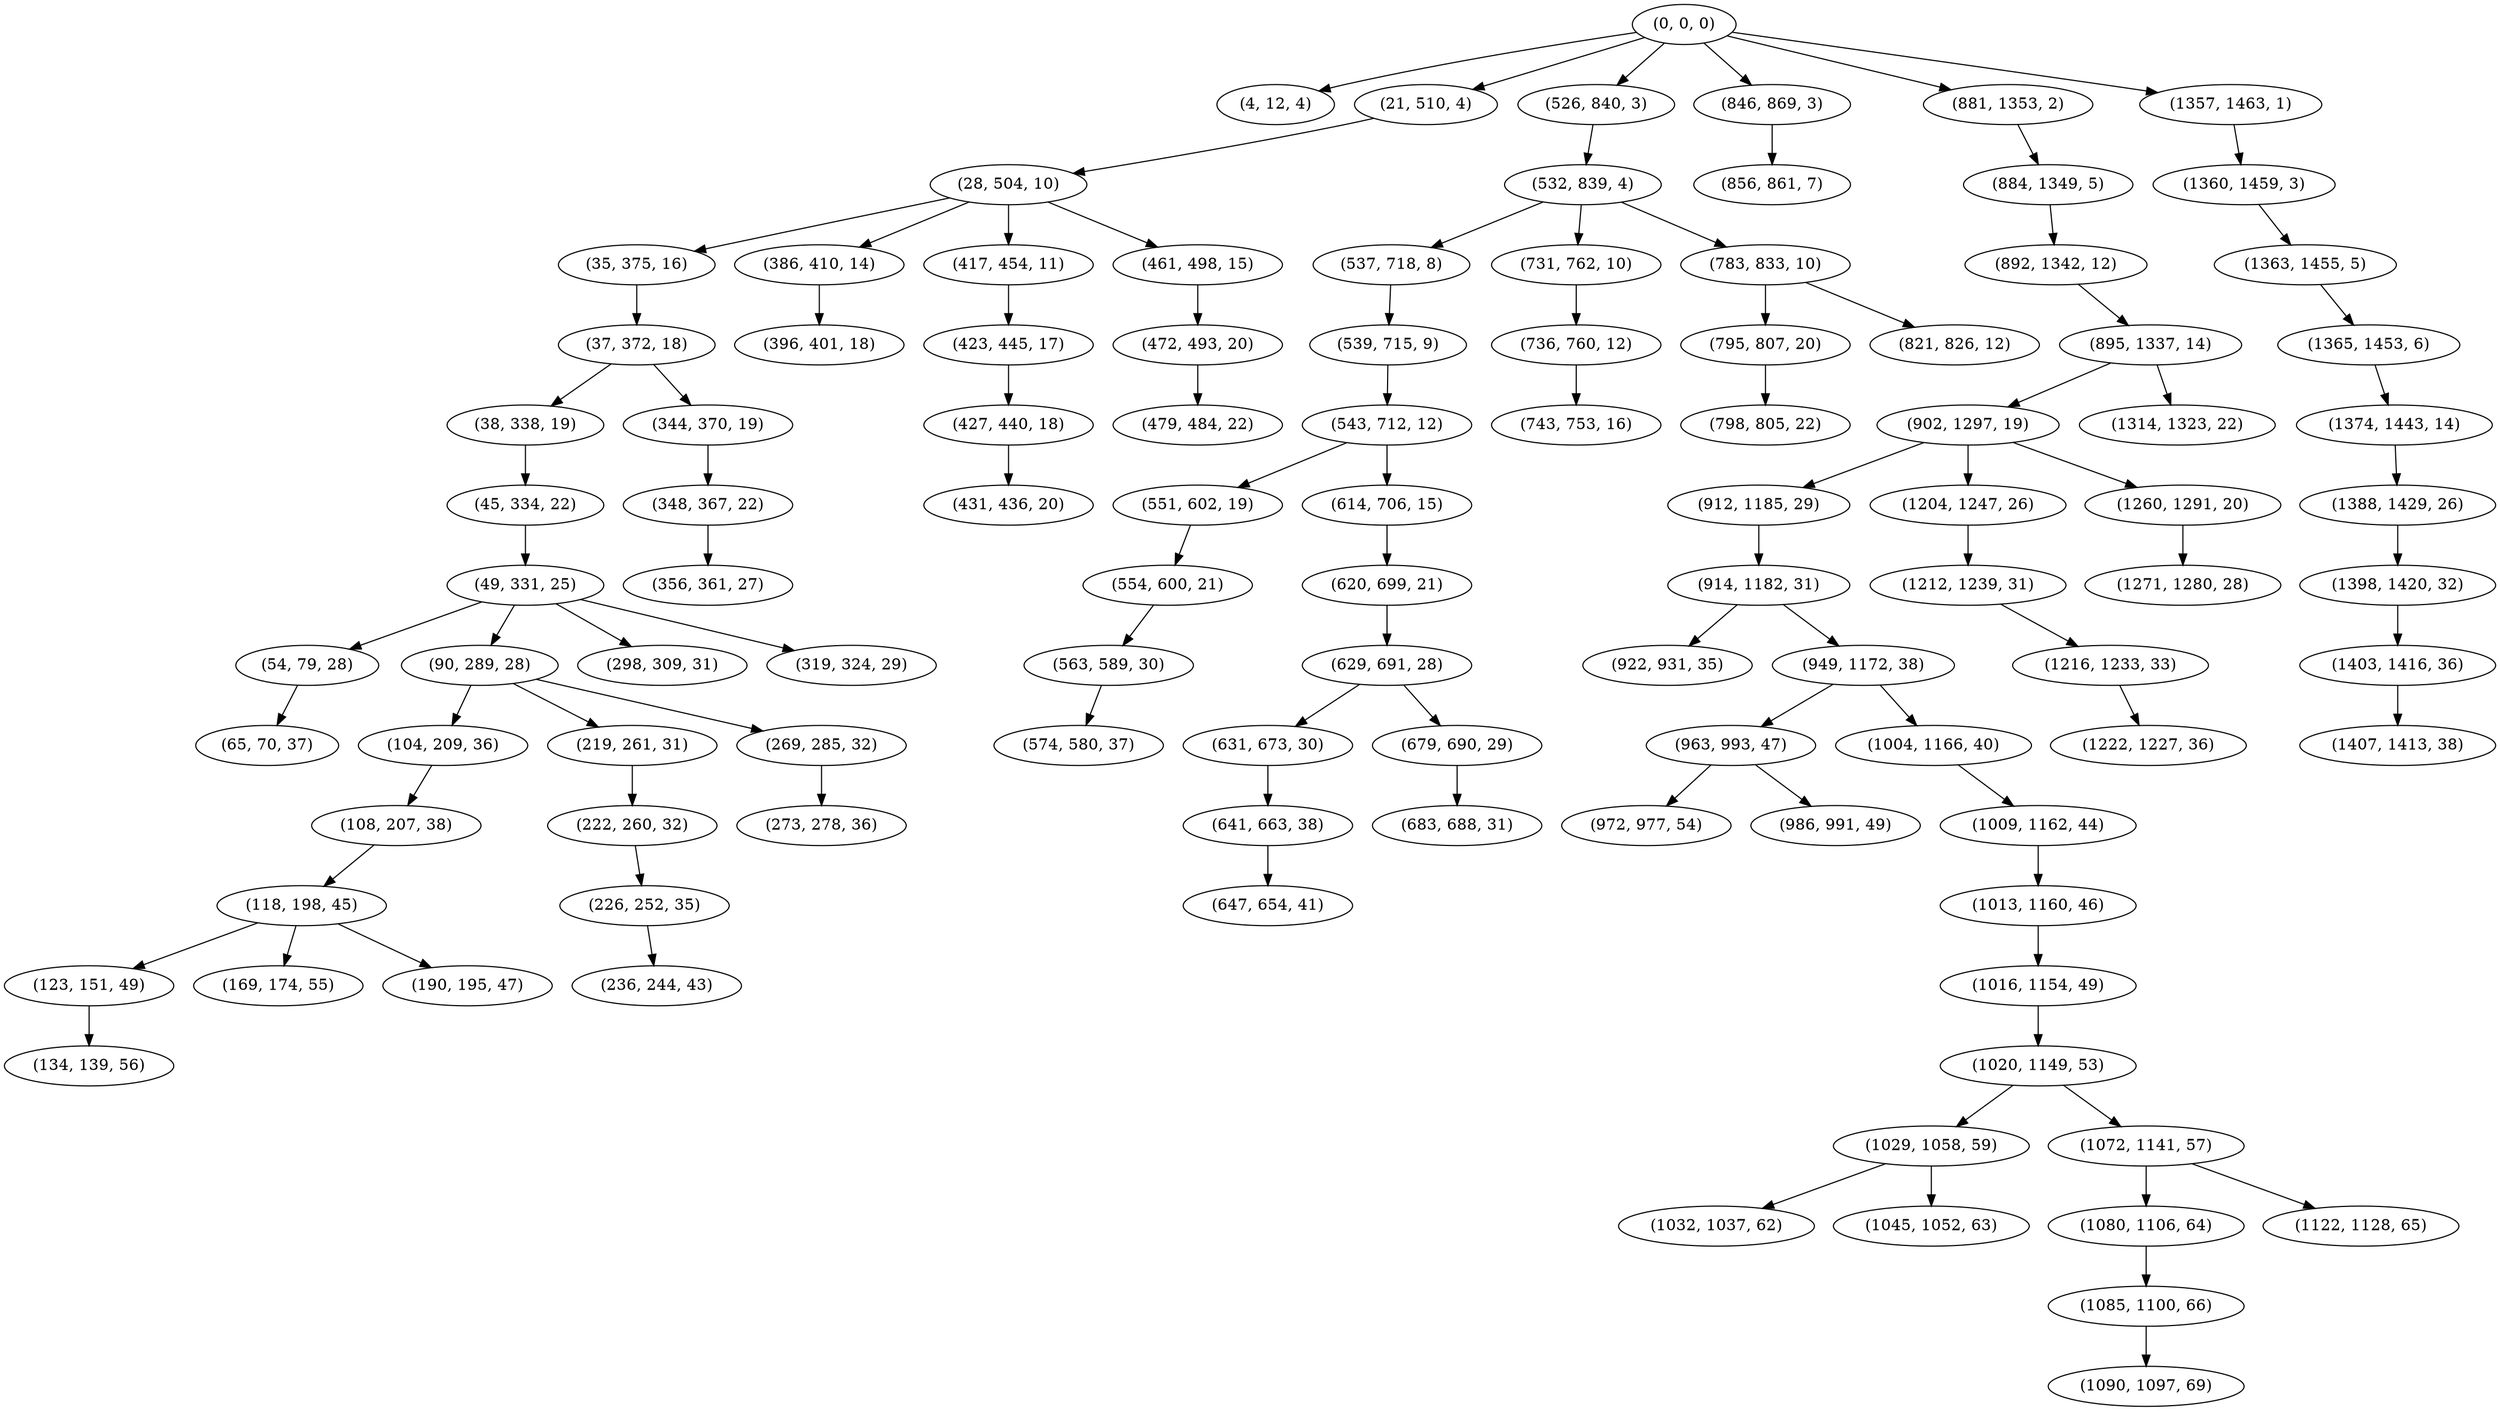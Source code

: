 digraph tree {
    "(0, 0, 0)";
    "(4, 12, 4)";
    "(21, 510, 4)";
    "(28, 504, 10)";
    "(35, 375, 16)";
    "(37, 372, 18)";
    "(38, 338, 19)";
    "(45, 334, 22)";
    "(49, 331, 25)";
    "(54, 79, 28)";
    "(65, 70, 37)";
    "(90, 289, 28)";
    "(104, 209, 36)";
    "(108, 207, 38)";
    "(118, 198, 45)";
    "(123, 151, 49)";
    "(134, 139, 56)";
    "(169, 174, 55)";
    "(190, 195, 47)";
    "(219, 261, 31)";
    "(222, 260, 32)";
    "(226, 252, 35)";
    "(236, 244, 43)";
    "(269, 285, 32)";
    "(273, 278, 36)";
    "(298, 309, 31)";
    "(319, 324, 29)";
    "(344, 370, 19)";
    "(348, 367, 22)";
    "(356, 361, 27)";
    "(386, 410, 14)";
    "(396, 401, 18)";
    "(417, 454, 11)";
    "(423, 445, 17)";
    "(427, 440, 18)";
    "(431, 436, 20)";
    "(461, 498, 15)";
    "(472, 493, 20)";
    "(479, 484, 22)";
    "(526, 840, 3)";
    "(532, 839, 4)";
    "(537, 718, 8)";
    "(539, 715, 9)";
    "(543, 712, 12)";
    "(551, 602, 19)";
    "(554, 600, 21)";
    "(563, 589, 30)";
    "(574, 580, 37)";
    "(614, 706, 15)";
    "(620, 699, 21)";
    "(629, 691, 28)";
    "(631, 673, 30)";
    "(641, 663, 38)";
    "(647, 654, 41)";
    "(679, 690, 29)";
    "(683, 688, 31)";
    "(731, 762, 10)";
    "(736, 760, 12)";
    "(743, 753, 16)";
    "(783, 833, 10)";
    "(795, 807, 20)";
    "(798, 805, 22)";
    "(821, 826, 12)";
    "(846, 869, 3)";
    "(856, 861, 7)";
    "(881, 1353, 2)";
    "(884, 1349, 5)";
    "(892, 1342, 12)";
    "(895, 1337, 14)";
    "(902, 1297, 19)";
    "(912, 1185, 29)";
    "(914, 1182, 31)";
    "(922, 931, 35)";
    "(949, 1172, 38)";
    "(963, 993, 47)";
    "(972, 977, 54)";
    "(986, 991, 49)";
    "(1004, 1166, 40)";
    "(1009, 1162, 44)";
    "(1013, 1160, 46)";
    "(1016, 1154, 49)";
    "(1020, 1149, 53)";
    "(1029, 1058, 59)";
    "(1032, 1037, 62)";
    "(1045, 1052, 63)";
    "(1072, 1141, 57)";
    "(1080, 1106, 64)";
    "(1085, 1100, 66)";
    "(1090, 1097, 69)";
    "(1122, 1128, 65)";
    "(1204, 1247, 26)";
    "(1212, 1239, 31)";
    "(1216, 1233, 33)";
    "(1222, 1227, 36)";
    "(1260, 1291, 20)";
    "(1271, 1280, 28)";
    "(1314, 1323, 22)";
    "(1357, 1463, 1)";
    "(1360, 1459, 3)";
    "(1363, 1455, 5)";
    "(1365, 1453, 6)";
    "(1374, 1443, 14)";
    "(1388, 1429, 26)";
    "(1398, 1420, 32)";
    "(1403, 1416, 36)";
    "(1407, 1413, 38)";
    "(0, 0, 0)" -> "(4, 12, 4)";
    "(0, 0, 0)" -> "(21, 510, 4)";
    "(0, 0, 0)" -> "(526, 840, 3)";
    "(0, 0, 0)" -> "(846, 869, 3)";
    "(0, 0, 0)" -> "(881, 1353, 2)";
    "(0, 0, 0)" -> "(1357, 1463, 1)";
    "(21, 510, 4)" -> "(28, 504, 10)";
    "(28, 504, 10)" -> "(35, 375, 16)";
    "(28, 504, 10)" -> "(386, 410, 14)";
    "(28, 504, 10)" -> "(417, 454, 11)";
    "(28, 504, 10)" -> "(461, 498, 15)";
    "(35, 375, 16)" -> "(37, 372, 18)";
    "(37, 372, 18)" -> "(38, 338, 19)";
    "(37, 372, 18)" -> "(344, 370, 19)";
    "(38, 338, 19)" -> "(45, 334, 22)";
    "(45, 334, 22)" -> "(49, 331, 25)";
    "(49, 331, 25)" -> "(54, 79, 28)";
    "(49, 331, 25)" -> "(90, 289, 28)";
    "(49, 331, 25)" -> "(298, 309, 31)";
    "(49, 331, 25)" -> "(319, 324, 29)";
    "(54, 79, 28)" -> "(65, 70, 37)";
    "(90, 289, 28)" -> "(104, 209, 36)";
    "(90, 289, 28)" -> "(219, 261, 31)";
    "(90, 289, 28)" -> "(269, 285, 32)";
    "(104, 209, 36)" -> "(108, 207, 38)";
    "(108, 207, 38)" -> "(118, 198, 45)";
    "(118, 198, 45)" -> "(123, 151, 49)";
    "(118, 198, 45)" -> "(169, 174, 55)";
    "(118, 198, 45)" -> "(190, 195, 47)";
    "(123, 151, 49)" -> "(134, 139, 56)";
    "(219, 261, 31)" -> "(222, 260, 32)";
    "(222, 260, 32)" -> "(226, 252, 35)";
    "(226, 252, 35)" -> "(236, 244, 43)";
    "(269, 285, 32)" -> "(273, 278, 36)";
    "(344, 370, 19)" -> "(348, 367, 22)";
    "(348, 367, 22)" -> "(356, 361, 27)";
    "(386, 410, 14)" -> "(396, 401, 18)";
    "(417, 454, 11)" -> "(423, 445, 17)";
    "(423, 445, 17)" -> "(427, 440, 18)";
    "(427, 440, 18)" -> "(431, 436, 20)";
    "(461, 498, 15)" -> "(472, 493, 20)";
    "(472, 493, 20)" -> "(479, 484, 22)";
    "(526, 840, 3)" -> "(532, 839, 4)";
    "(532, 839, 4)" -> "(537, 718, 8)";
    "(532, 839, 4)" -> "(731, 762, 10)";
    "(532, 839, 4)" -> "(783, 833, 10)";
    "(537, 718, 8)" -> "(539, 715, 9)";
    "(539, 715, 9)" -> "(543, 712, 12)";
    "(543, 712, 12)" -> "(551, 602, 19)";
    "(543, 712, 12)" -> "(614, 706, 15)";
    "(551, 602, 19)" -> "(554, 600, 21)";
    "(554, 600, 21)" -> "(563, 589, 30)";
    "(563, 589, 30)" -> "(574, 580, 37)";
    "(614, 706, 15)" -> "(620, 699, 21)";
    "(620, 699, 21)" -> "(629, 691, 28)";
    "(629, 691, 28)" -> "(631, 673, 30)";
    "(629, 691, 28)" -> "(679, 690, 29)";
    "(631, 673, 30)" -> "(641, 663, 38)";
    "(641, 663, 38)" -> "(647, 654, 41)";
    "(679, 690, 29)" -> "(683, 688, 31)";
    "(731, 762, 10)" -> "(736, 760, 12)";
    "(736, 760, 12)" -> "(743, 753, 16)";
    "(783, 833, 10)" -> "(795, 807, 20)";
    "(783, 833, 10)" -> "(821, 826, 12)";
    "(795, 807, 20)" -> "(798, 805, 22)";
    "(846, 869, 3)" -> "(856, 861, 7)";
    "(881, 1353, 2)" -> "(884, 1349, 5)";
    "(884, 1349, 5)" -> "(892, 1342, 12)";
    "(892, 1342, 12)" -> "(895, 1337, 14)";
    "(895, 1337, 14)" -> "(902, 1297, 19)";
    "(895, 1337, 14)" -> "(1314, 1323, 22)";
    "(902, 1297, 19)" -> "(912, 1185, 29)";
    "(902, 1297, 19)" -> "(1204, 1247, 26)";
    "(902, 1297, 19)" -> "(1260, 1291, 20)";
    "(912, 1185, 29)" -> "(914, 1182, 31)";
    "(914, 1182, 31)" -> "(922, 931, 35)";
    "(914, 1182, 31)" -> "(949, 1172, 38)";
    "(949, 1172, 38)" -> "(963, 993, 47)";
    "(949, 1172, 38)" -> "(1004, 1166, 40)";
    "(963, 993, 47)" -> "(972, 977, 54)";
    "(963, 993, 47)" -> "(986, 991, 49)";
    "(1004, 1166, 40)" -> "(1009, 1162, 44)";
    "(1009, 1162, 44)" -> "(1013, 1160, 46)";
    "(1013, 1160, 46)" -> "(1016, 1154, 49)";
    "(1016, 1154, 49)" -> "(1020, 1149, 53)";
    "(1020, 1149, 53)" -> "(1029, 1058, 59)";
    "(1020, 1149, 53)" -> "(1072, 1141, 57)";
    "(1029, 1058, 59)" -> "(1032, 1037, 62)";
    "(1029, 1058, 59)" -> "(1045, 1052, 63)";
    "(1072, 1141, 57)" -> "(1080, 1106, 64)";
    "(1072, 1141, 57)" -> "(1122, 1128, 65)";
    "(1080, 1106, 64)" -> "(1085, 1100, 66)";
    "(1085, 1100, 66)" -> "(1090, 1097, 69)";
    "(1204, 1247, 26)" -> "(1212, 1239, 31)";
    "(1212, 1239, 31)" -> "(1216, 1233, 33)";
    "(1216, 1233, 33)" -> "(1222, 1227, 36)";
    "(1260, 1291, 20)" -> "(1271, 1280, 28)";
    "(1357, 1463, 1)" -> "(1360, 1459, 3)";
    "(1360, 1459, 3)" -> "(1363, 1455, 5)";
    "(1363, 1455, 5)" -> "(1365, 1453, 6)";
    "(1365, 1453, 6)" -> "(1374, 1443, 14)";
    "(1374, 1443, 14)" -> "(1388, 1429, 26)";
    "(1388, 1429, 26)" -> "(1398, 1420, 32)";
    "(1398, 1420, 32)" -> "(1403, 1416, 36)";
    "(1403, 1416, 36)" -> "(1407, 1413, 38)";
}
